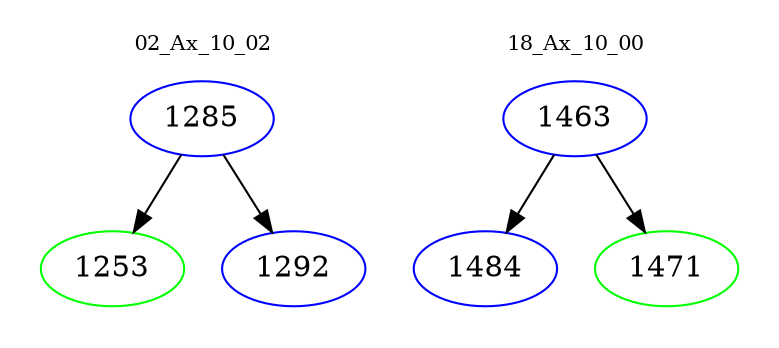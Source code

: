 digraph{
subgraph cluster_0 {
color = white
label = "02_Ax_10_02";
fontsize=10;
T0_1285 [label="1285", color="blue"]
T0_1285 -> T0_1253 [color="black"]
T0_1253 [label="1253", color="green"]
T0_1285 -> T0_1292 [color="black"]
T0_1292 [label="1292", color="blue"]
}
subgraph cluster_1 {
color = white
label = "18_Ax_10_00";
fontsize=10;
T1_1463 [label="1463", color="blue"]
T1_1463 -> T1_1484 [color="black"]
T1_1484 [label="1484", color="blue"]
T1_1463 -> T1_1471 [color="black"]
T1_1471 [label="1471", color="green"]
}
}
